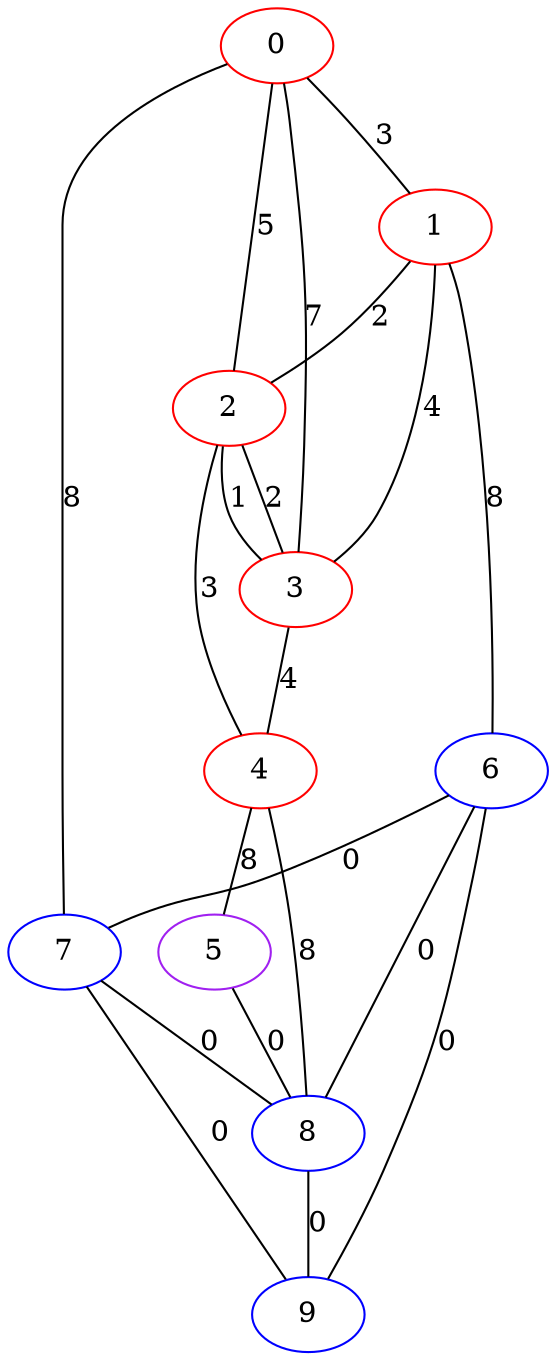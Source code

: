 graph "" {
0 [color=red, weight=1];
1 [color=red, weight=1];
2 [color=red, weight=1];
3 [color=red, weight=1];
4 [color=red, weight=1];
5 [color=purple, weight=4];
6 [color=blue, weight=3];
7 [color=blue, weight=3];
8 [color=blue, weight=3];
9 [color=blue, weight=3];
0 -- 1  [key=0, label=3];
0 -- 2  [key=0, label=5];
0 -- 3  [key=0, label=7];
0 -- 7  [key=0, label=8];
1 -- 2  [key=0, label=2];
1 -- 3  [key=0, label=4];
1 -- 6  [key=0, label=8];
2 -- 3  [key=0, label=1];
2 -- 3  [key=1, label=2];
2 -- 4  [key=0, label=3];
3 -- 4  [key=0, label=4];
4 -- 8  [key=0, label=8];
4 -- 5  [key=0, label=8];
5 -- 8  [key=0, label=0];
6 -- 8  [key=0, label=0];
6 -- 9  [key=0, label=0];
6 -- 7  [key=0, label=0];
7 -- 8  [key=0, label=0];
7 -- 9  [key=0, label=0];
8 -- 9  [key=0, label=0];
}
